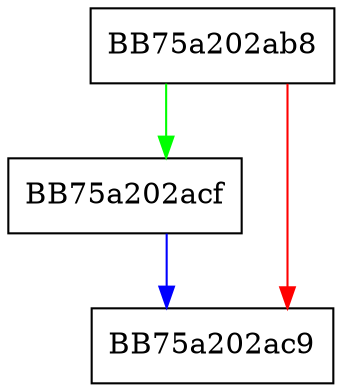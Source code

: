 digraph _Tidy {
  node [shape="box"];
  graph [splines=ortho];
  BB75a202ab8 -> BB75a202acf [color="green"];
  BB75a202ab8 -> BB75a202ac9 [color="red"];
  BB75a202acf -> BB75a202ac9 [color="blue"];
}